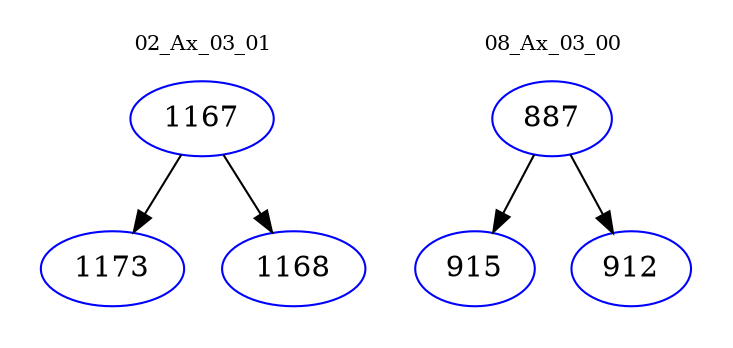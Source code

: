 digraph{
subgraph cluster_0 {
color = white
label = "02_Ax_03_01";
fontsize=10;
T0_1167 [label="1167", color="blue"]
T0_1167 -> T0_1173 [color="black"]
T0_1173 [label="1173", color="blue"]
T0_1167 -> T0_1168 [color="black"]
T0_1168 [label="1168", color="blue"]
}
subgraph cluster_1 {
color = white
label = "08_Ax_03_00";
fontsize=10;
T1_887 [label="887", color="blue"]
T1_887 -> T1_915 [color="black"]
T1_915 [label="915", color="blue"]
T1_887 -> T1_912 [color="black"]
T1_912 [label="912", color="blue"]
}
}

